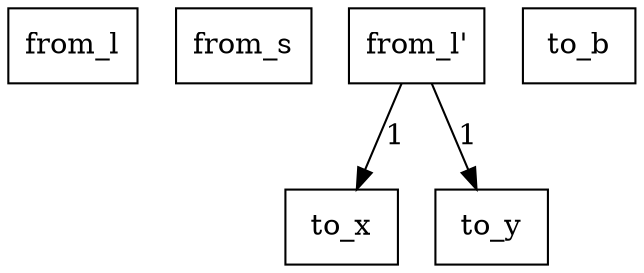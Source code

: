 digraph {
    graph [rankdir=TB
          ,bgcolor=transparent];
    node [shape=box
         ,fillcolor=white
         ,style=filled];
    0 [label=<from_l>];
    1 [label=<from_s>];
    2 [label=<from_l'>];
    3 [label=<to_x>];
    4 [label=<to_y>];
    5 [label=<to_b>];
    2 -> 3 [label=1];
    2 -> 4 [label=1];
}